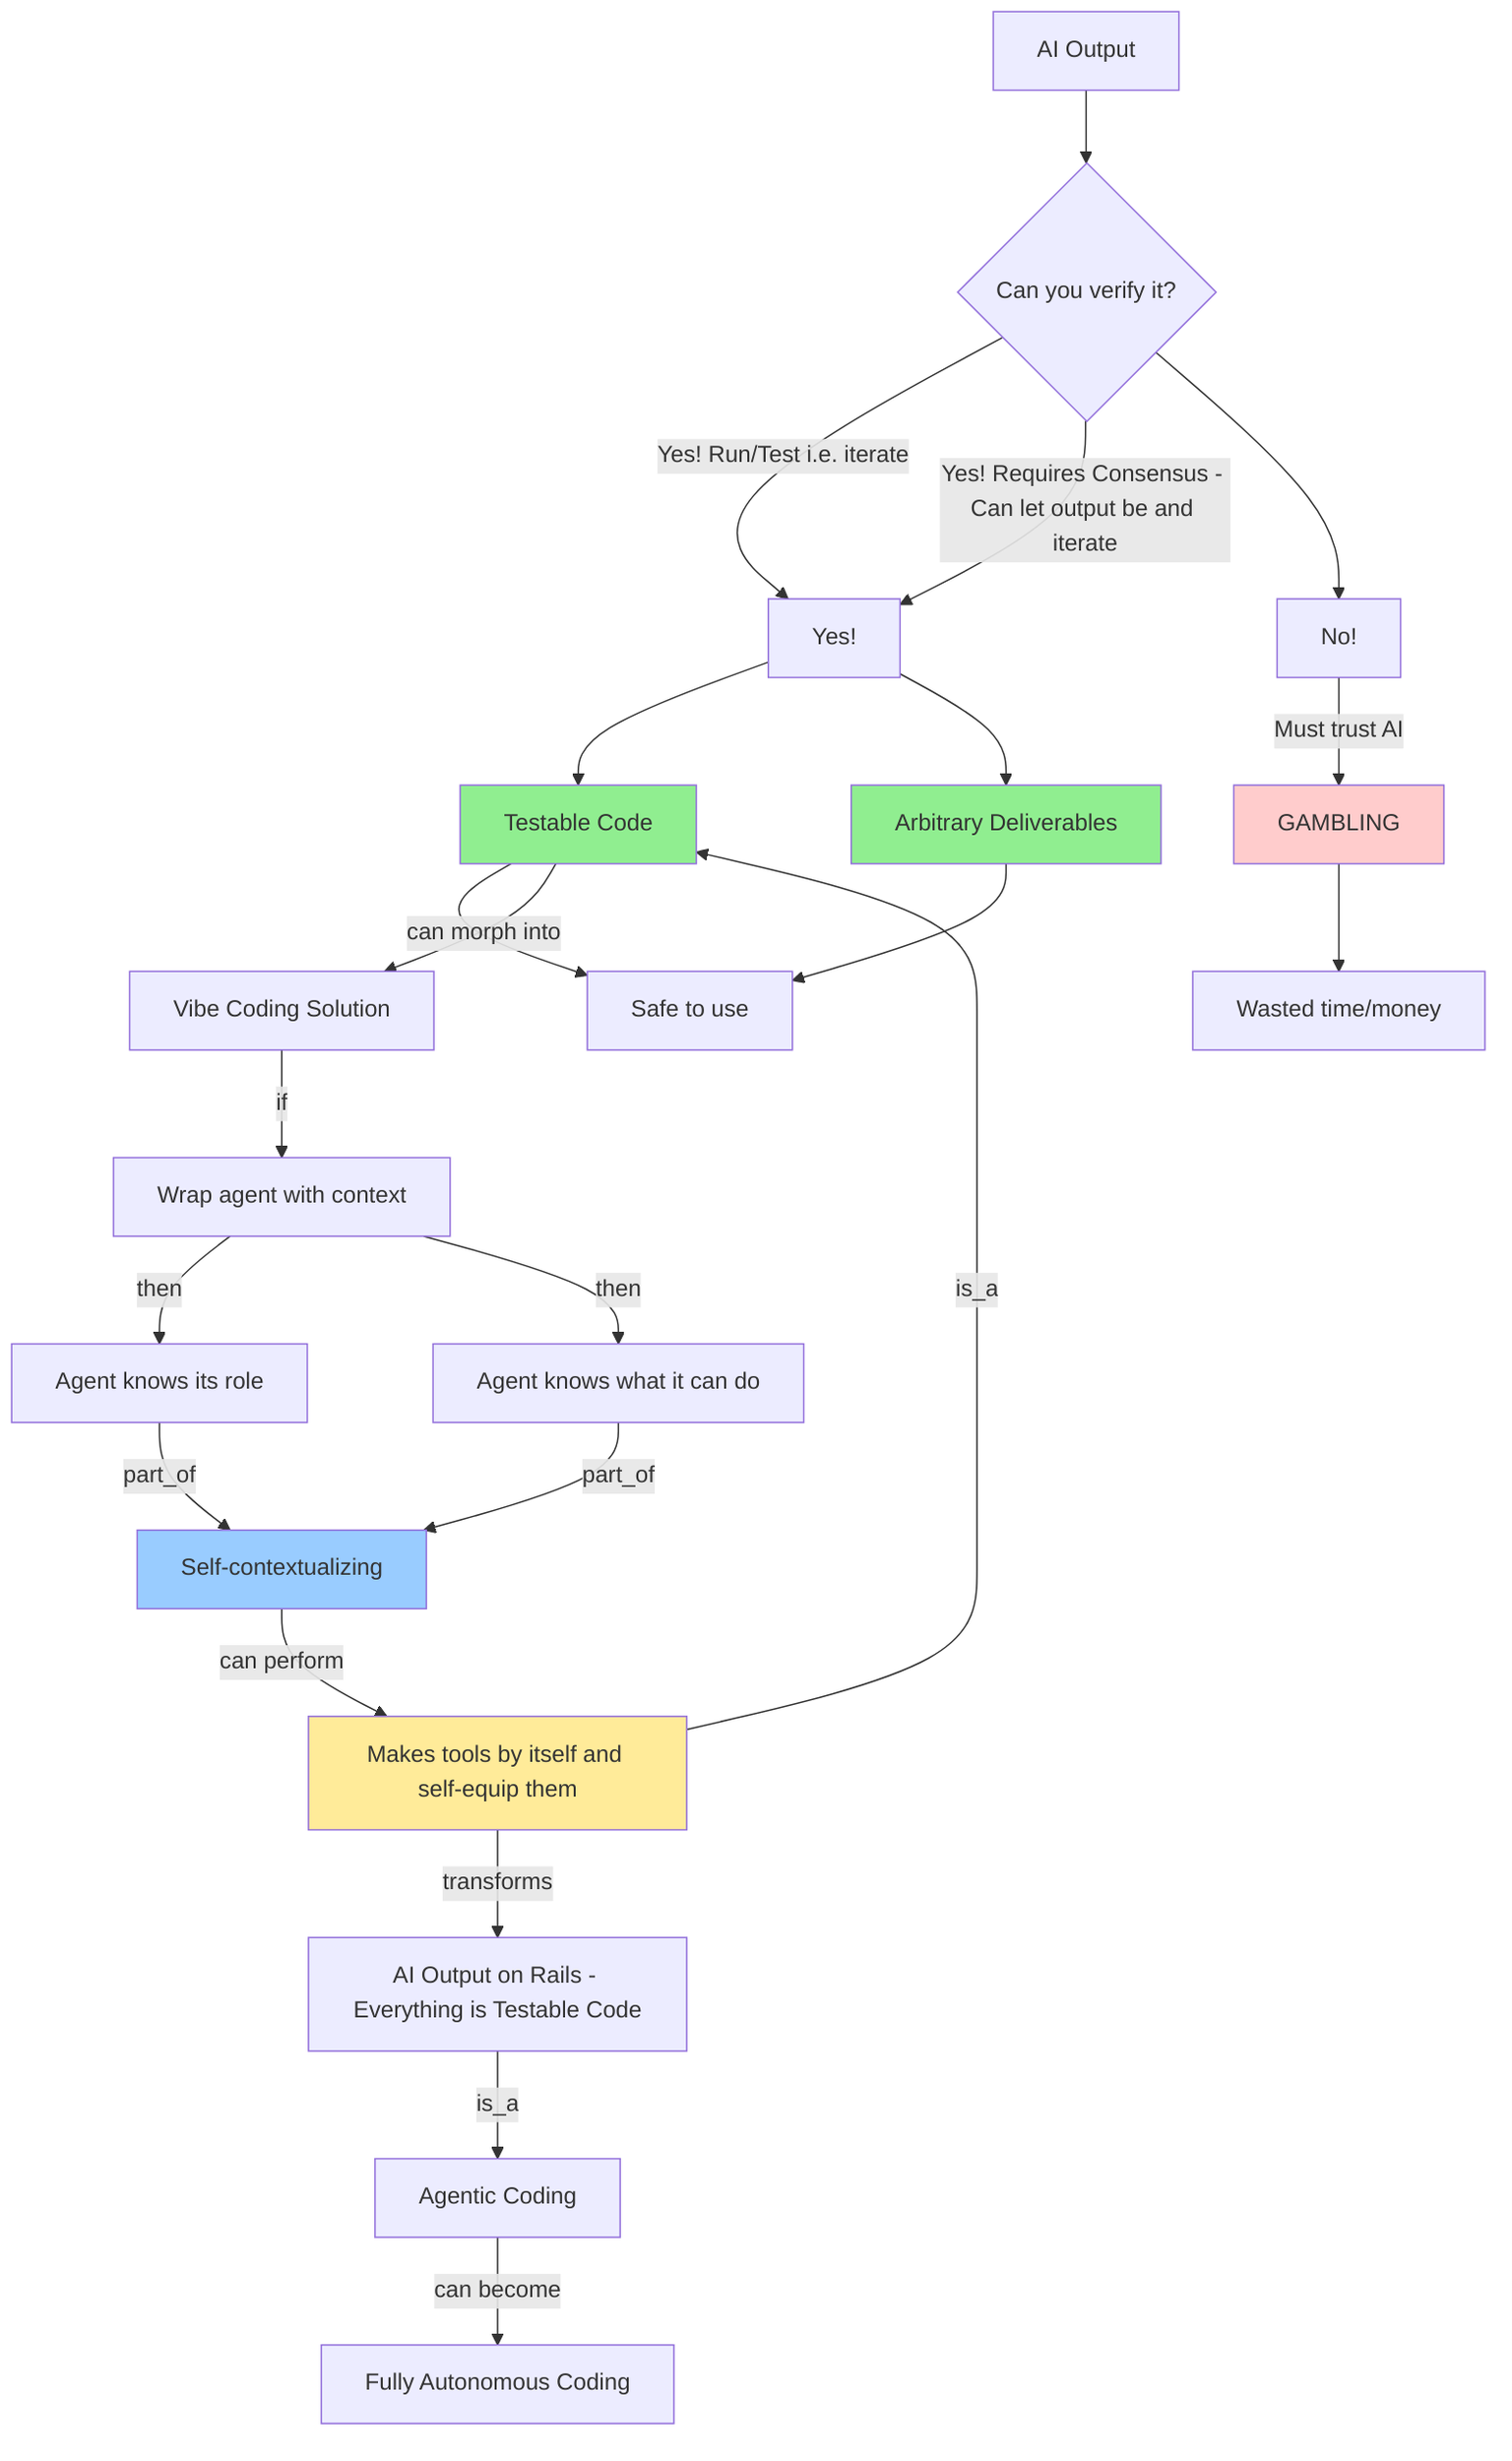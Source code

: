 flowchart TD
    A[AI Output] --> B{Can you verify it?}
    B -->|Yes! Run/Test i.e. iterate| N[Yes!]
    N --> C[Testable Code]
    B -->|Yes! Requires Consensus - Can let output be and iterate| N
    N --> D[Arbitrary Deliverables]
    B --> O[No!]
    O --> |Must trust AI| E[GAMBLING]
    
    C --> F[Safe to use]
    D --> F
    E --> G[Wasted time/money]
    
    H[Vibe Coding Solution] -->|if| I[Wrap agent with context]
    I -->|then| J[Agent knows its role]
    I -->|then| K[Agent knows what it can do]
    J -->|part_of| L[Self-contextualizing]
    K -->|part_of| L
    L -->|can perform| M[Makes tools by itself and self-equip them]
    M -->|is_a| C
    C -->|can morph into| H
    M -->|transforms| P[AI Output on Rails - Everything is Testable Code]
    P -->|is_a| Q[Agentic Coding]
    Q -->|can become| R[Fully Autonomous Coding]
    
    style C fill:#90EE90
    style D fill:#90EE90
    style E fill:#ffcccc
    style M fill:#ffeb99
    style L fill:#99ccff